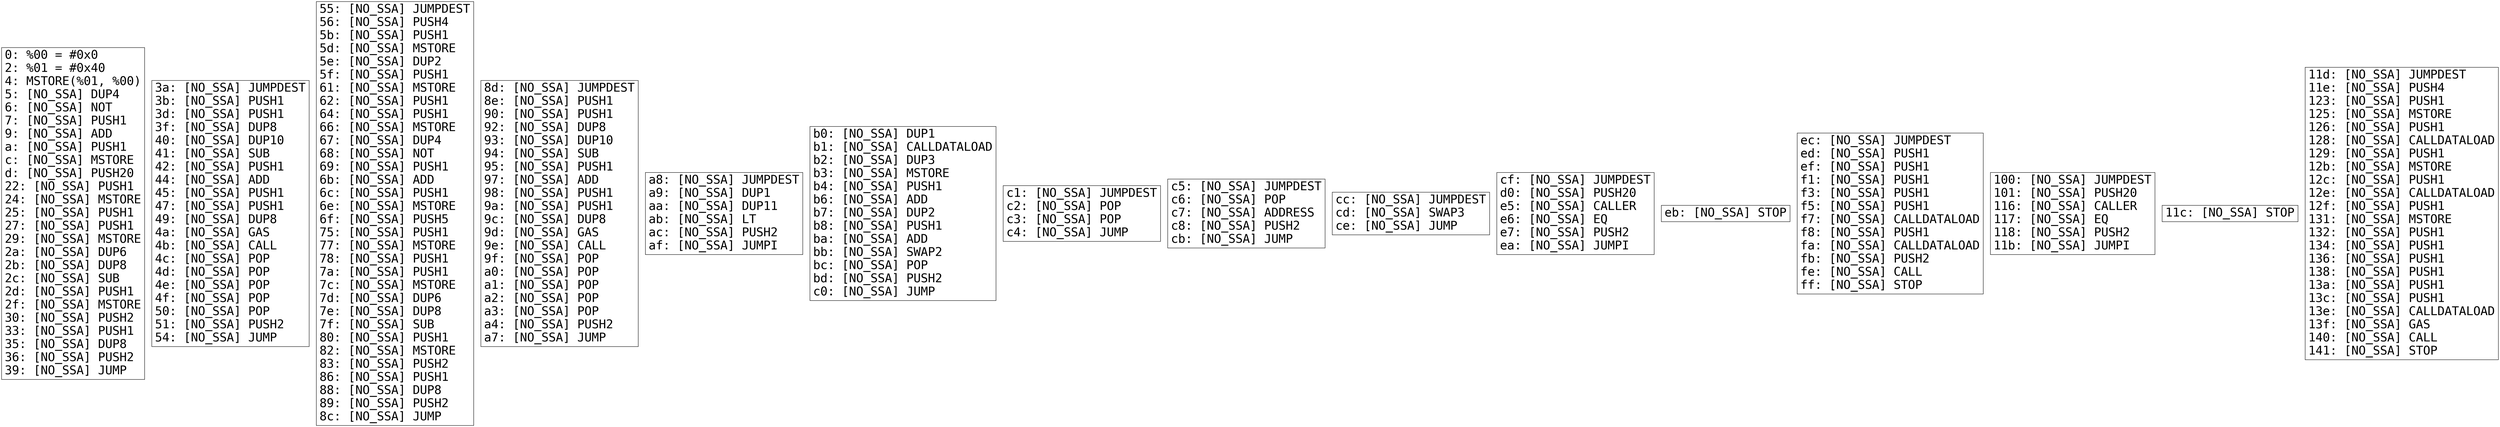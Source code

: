 digraph "graph.cfg.gv" {
	subgraph global {
		node [fontname=Courier fontsize=30.0 rank=same shape=box]
		block_0 [label="0: %00 = #0x0\l2: %01 = #0x40\l4: MSTORE(%01, %00)\l5: [NO_SSA] DUP4\l6: [NO_SSA] NOT\l7: [NO_SSA] PUSH1\l9: [NO_SSA] ADD\la: [NO_SSA] PUSH1\lc: [NO_SSA] MSTORE\ld: [NO_SSA] PUSH20\l22: [NO_SSA] PUSH1\l24: [NO_SSA] MSTORE\l25: [NO_SSA] PUSH1\l27: [NO_SSA] PUSH1\l29: [NO_SSA] MSTORE\l2a: [NO_SSA] DUP6\l2b: [NO_SSA] DUP8\l2c: [NO_SSA] SUB\l2d: [NO_SSA] PUSH1\l2f: [NO_SSA] MSTORE\l30: [NO_SSA] PUSH2\l33: [NO_SSA] PUSH1\l35: [NO_SSA] DUP8\l36: [NO_SSA] PUSH2\l39: [NO_SSA] JUMP\l"]
		block_3a [label="3a: [NO_SSA] JUMPDEST\l3b: [NO_SSA] PUSH1\l3d: [NO_SSA] PUSH1\l3f: [NO_SSA] DUP8\l40: [NO_SSA] DUP10\l41: [NO_SSA] SUB\l42: [NO_SSA] PUSH1\l44: [NO_SSA] ADD\l45: [NO_SSA] PUSH1\l47: [NO_SSA] PUSH1\l49: [NO_SSA] DUP8\l4a: [NO_SSA] GAS\l4b: [NO_SSA] CALL\l4c: [NO_SSA] POP\l4d: [NO_SSA] POP\l4e: [NO_SSA] POP\l4f: [NO_SSA] POP\l50: [NO_SSA] POP\l51: [NO_SSA] PUSH2\l54: [NO_SSA] JUMP\l"]
		block_55 [label="55: [NO_SSA] JUMPDEST\l56: [NO_SSA] PUSH4\l5b: [NO_SSA] PUSH1\l5d: [NO_SSA] MSTORE\l5e: [NO_SSA] DUP2\l5f: [NO_SSA] PUSH1\l61: [NO_SSA] MSTORE\l62: [NO_SSA] PUSH1\l64: [NO_SSA] PUSH1\l66: [NO_SSA] MSTORE\l67: [NO_SSA] DUP4\l68: [NO_SSA] NOT\l69: [NO_SSA] PUSH1\l6b: [NO_SSA] ADD\l6c: [NO_SSA] PUSH1\l6e: [NO_SSA] MSTORE\l6f: [NO_SSA] PUSH5\l75: [NO_SSA] PUSH1\l77: [NO_SSA] MSTORE\l78: [NO_SSA] PUSH1\l7a: [NO_SSA] PUSH1\l7c: [NO_SSA] MSTORE\l7d: [NO_SSA] DUP6\l7e: [NO_SSA] DUP8\l7f: [NO_SSA] SUB\l80: [NO_SSA] PUSH1\l82: [NO_SSA] MSTORE\l83: [NO_SSA] PUSH2\l86: [NO_SSA] PUSH1\l88: [NO_SSA] DUP8\l89: [NO_SSA] PUSH2\l8c: [NO_SSA] JUMP\l"]
		block_8d [label="8d: [NO_SSA] JUMPDEST\l8e: [NO_SSA] PUSH1\l90: [NO_SSA] PUSH1\l92: [NO_SSA] DUP8\l93: [NO_SSA] DUP10\l94: [NO_SSA] SUB\l95: [NO_SSA] PUSH1\l97: [NO_SSA] ADD\l98: [NO_SSA] PUSH1\l9a: [NO_SSA] PUSH1\l9c: [NO_SSA] DUP8\l9d: [NO_SSA] GAS\l9e: [NO_SSA] CALL\l9f: [NO_SSA] POP\la0: [NO_SSA] POP\la1: [NO_SSA] POP\la2: [NO_SSA] POP\la3: [NO_SSA] POP\la4: [NO_SSA] PUSH2\la7: [NO_SSA] JUMP\l"]
		block_a8 [label="a8: [NO_SSA] JUMPDEST\la9: [NO_SSA] DUP1\laa: [NO_SSA] DUP11\lab: [NO_SSA] LT\lac: [NO_SSA] PUSH2\laf: [NO_SSA] JUMPI\l"]
		block_b0 [label="b0: [NO_SSA] DUP1\lb1: [NO_SSA] CALLDATALOAD\lb2: [NO_SSA] DUP3\lb3: [NO_SSA] MSTORE\lb4: [NO_SSA] PUSH1\lb6: [NO_SSA] ADD\lb7: [NO_SSA] DUP2\lb8: [NO_SSA] PUSH1\lba: [NO_SSA] ADD\lbb: [NO_SSA] SWAP2\lbc: [NO_SSA] POP\lbd: [NO_SSA] PUSH2\lc0: [NO_SSA] JUMP\l"]
		block_c1 [label="c1: [NO_SSA] JUMPDEST\lc2: [NO_SSA] POP\lc3: [NO_SSA] POP\lc4: [NO_SSA] JUMP\l"]
		block_c5 [label="c5: [NO_SSA] JUMPDEST\lc6: [NO_SSA] POP\lc7: [NO_SSA] ADDRESS\lc8: [NO_SSA] PUSH2\lcb: [NO_SSA] JUMP\l"]
		block_cc [label="cc: [NO_SSA] JUMPDEST\lcd: [NO_SSA] SWAP3\lce: [NO_SSA] JUMP\l"]
		block_cf [label="cf: [NO_SSA] JUMPDEST\ld0: [NO_SSA] PUSH20\le5: [NO_SSA] CALLER\le6: [NO_SSA] EQ\le7: [NO_SSA] PUSH2\lea: [NO_SSA] JUMPI\l"]
		block_eb [label="eb: [NO_SSA] STOP\l"]
		block_ec [label="ec: [NO_SSA] JUMPDEST\led: [NO_SSA] PUSH1\lef: [NO_SSA] PUSH1\lf1: [NO_SSA] PUSH1\lf3: [NO_SSA] PUSH1\lf5: [NO_SSA] PUSH1\lf7: [NO_SSA] CALLDATALOAD\lf8: [NO_SSA] PUSH1\lfa: [NO_SSA] CALLDATALOAD\lfb: [NO_SSA] PUSH2\lfe: [NO_SSA] CALL\lff: [NO_SSA] STOP\l"]
		block_100 [label="100: [NO_SSA] JUMPDEST\l101: [NO_SSA] PUSH20\l116: [NO_SSA] CALLER\l117: [NO_SSA] EQ\l118: [NO_SSA] PUSH2\l11b: [NO_SSA] JUMPI\l"]
		block_11c [label="11c: [NO_SSA] STOP\l"]
		block_11d [label="11d: [NO_SSA] JUMPDEST\l11e: [NO_SSA] PUSH4\l123: [NO_SSA] PUSH1\l125: [NO_SSA] MSTORE\l126: [NO_SSA] PUSH1\l128: [NO_SSA] CALLDATALOAD\l129: [NO_SSA] PUSH1\l12b: [NO_SSA] MSTORE\l12c: [NO_SSA] PUSH1\l12e: [NO_SSA] CALLDATALOAD\l12f: [NO_SSA] PUSH1\l131: [NO_SSA] MSTORE\l132: [NO_SSA] PUSH1\l134: [NO_SSA] PUSH1\l136: [NO_SSA] PUSH1\l138: [NO_SSA] PUSH1\l13a: [NO_SSA] PUSH1\l13c: [NO_SSA] PUSH1\l13e: [NO_SSA] CALLDATALOAD\l13f: [NO_SSA] GAS\l140: [NO_SSA] CALL\l141: [NO_SSA] STOP\l"]
	}
}
